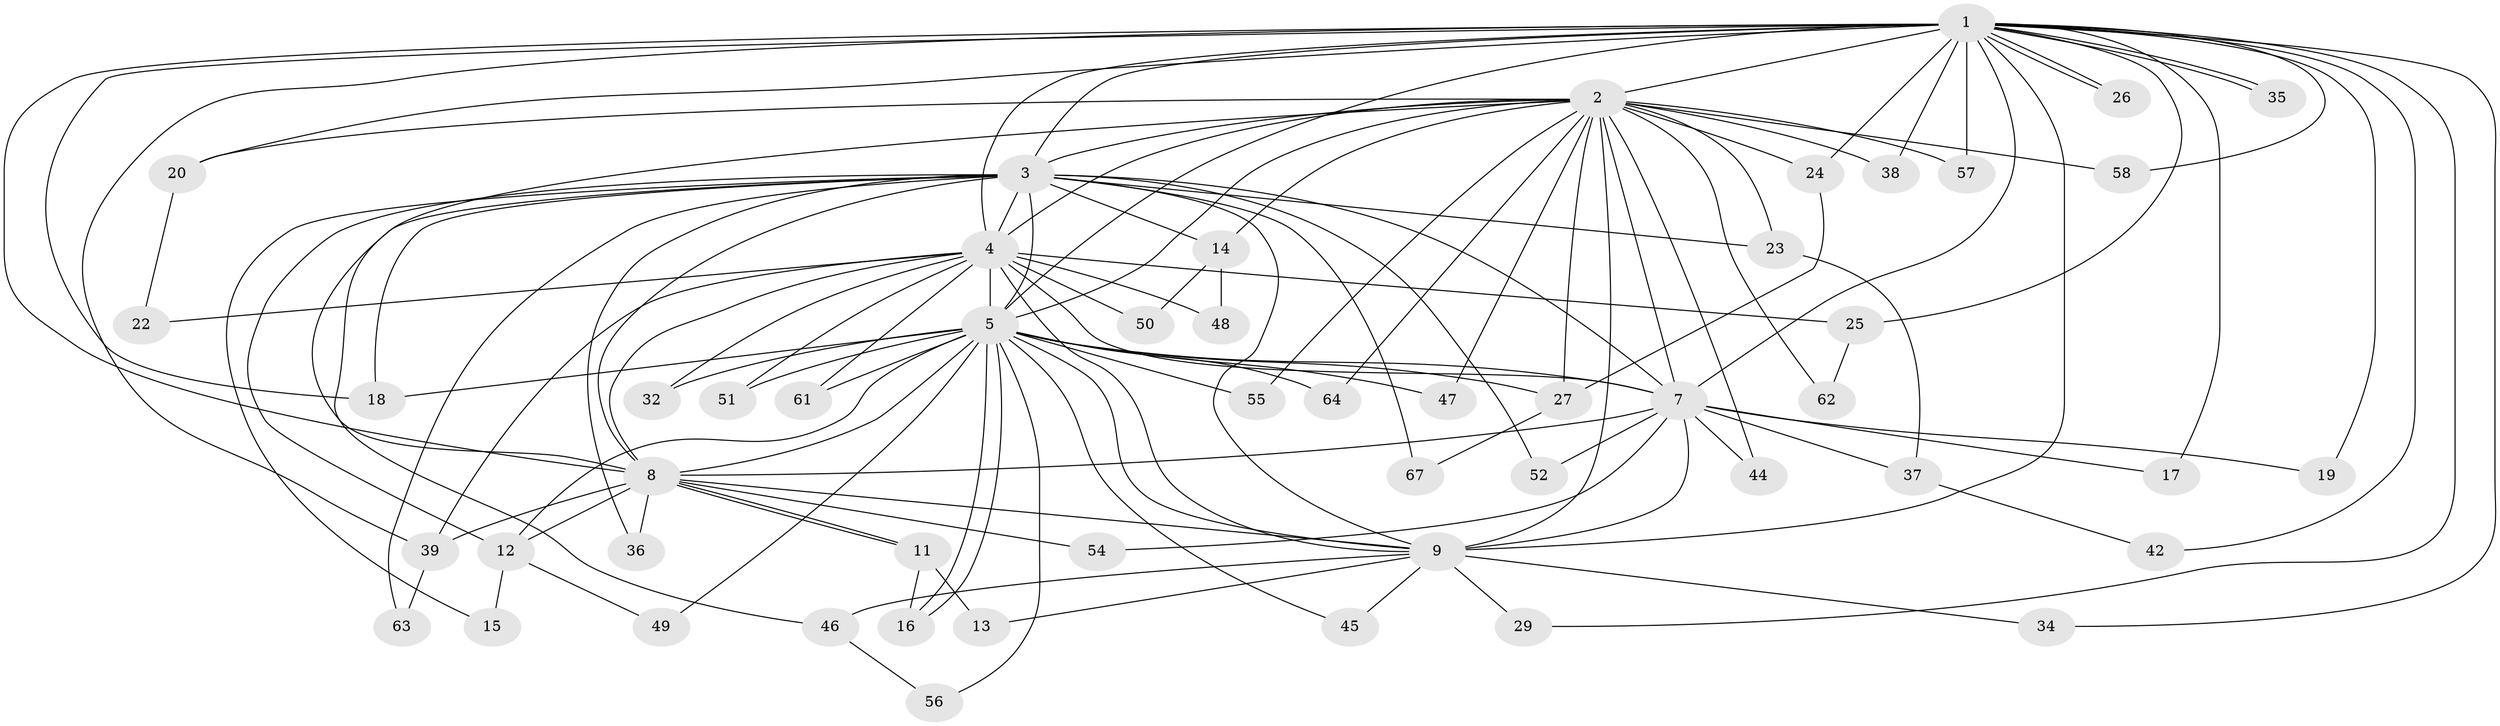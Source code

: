 // original degree distribution, {28: 0.014925373134328358, 17: 0.014925373134328358, 18: 0.014925373134328358, 20: 0.014925373134328358, 24: 0.014925373134328358, 15: 0.014925373134328358, 16: 0.029850746268656716, 11: 0.014925373134328358, 13: 0.014925373134328358, 4: 0.1044776119402985, 5: 0.014925373134328358, 2: 0.5970149253731343, 3: 0.13432835820895522}
// Generated by graph-tools (version 1.1) at 2025/10/02/27/25 16:10:58]
// undirected, 52 vertices, 121 edges
graph export_dot {
graph [start="1"]
  node [color=gray90,style=filled];
  1 [super="+21"];
  2 [super="+6"];
  3 [super="+43"];
  4 [super="+59"];
  5 [super="+30"];
  7 [super="+33"];
  8 [super="+41"];
  9 [super="+10"];
  11;
  12 [super="+60"];
  13;
  14;
  15;
  16 [super="+53"];
  17;
  18;
  19;
  20 [super="+65"];
  22;
  23;
  24 [super="+28"];
  25 [super="+40"];
  26;
  27 [super="+31"];
  29;
  32;
  34;
  35;
  36;
  37;
  38;
  39 [super="+66"];
  42;
  44;
  45;
  46;
  47;
  48;
  49;
  50;
  51;
  52;
  54;
  55;
  56;
  57;
  58;
  61;
  62;
  63;
  64;
  67;
  1 -- 2 [weight=2];
  1 -- 3 [weight=2];
  1 -- 4;
  1 -- 5 [weight=2];
  1 -- 7;
  1 -- 8;
  1 -- 9 [weight=2];
  1 -- 17;
  1 -- 18;
  1 -- 19;
  1 -- 20 [weight=2];
  1 -- 24;
  1 -- 25;
  1 -- 26;
  1 -- 26;
  1 -- 29;
  1 -- 34;
  1 -- 35;
  1 -- 35;
  1 -- 38;
  1 -- 39;
  1 -- 42;
  1 -- 57;
  1 -- 58;
  2 -- 3 [weight=2];
  2 -- 4 [weight=2];
  2 -- 5 [weight=2];
  2 -- 7 [weight=2];
  2 -- 8 [weight=2];
  2 -- 9 [weight=4];
  2 -- 14;
  2 -- 23;
  2 -- 24 [weight=2];
  2 -- 38;
  2 -- 47;
  2 -- 58;
  2 -- 64;
  2 -- 44;
  2 -- 20;
  2 -- 55;
  2 -- 57;
  2 -- 27;
  2 -- 62;
  3 -- 4;
  3 -- 5;
  3 -- 7;
  3 -- 8;
  3 -- 9 [weight=2];
  3 -- 12;
  3 -- 14;
  3 -- 15;
  3 -- 18;
  3 -- 23;
  3 -- 36;
  3 -- 52;
  3 -- 67;
  3 -- 46;
  3 -- 63;
  4 -- 5 [weight=2];
  4 -- 7;
  4 -- 8 [weight=2];
  4 -- 9 [weight=2];
  4 -- 22;
  4 -- 25 [weight=2];
  4 -- 32;
  4 -- 48;
  4 -- 50;
  4 -- 51;
  4 -- 61;
  4 -- 39;
  5 -- 7;
  5 -- 8;
  5 -- 9 [weight=2];
  5 -- 16;
  5 -- 16;
  5 -- 45;
  5 -- 47;
  5 -- 49;
  5 -- 51;
  5 -- 55;
  5 -- 56;
  5 -- 61;
  5 -- 64;
  5 -- 12;
  5 -- 32;
  5 -- 18;
  5 -- 27;
  7 -- 8;
  7 -- 9 [weight=3];
  7 -- 17;
  7 -- 19;
  7 -- 37;
  7 -- 44;
  7 -- 52;
  7 -- 54;
  8 -- 9 [weight=2];
  8 -- 11;
  8 -- 11;
  8 -- 12;
  8 -- 36;
  8 -- 39;
  8 -- 54;
  9 -- 34;
  9 -- 46;
  9 -- 45;
  9 -- 13;
  9 -- 29;
  11 -- 13;
  11 -- 16;
  12 -- 15;
  12 -- 49;
  14 -- 48;
  14 -- 50;
  20 -- 22;
  23 -- 37;
  24 -- 27;
  25 -- 62;
  27 -- 67;
  37 -- 42;
  39 -- 63;
  46 -- 56;
}
